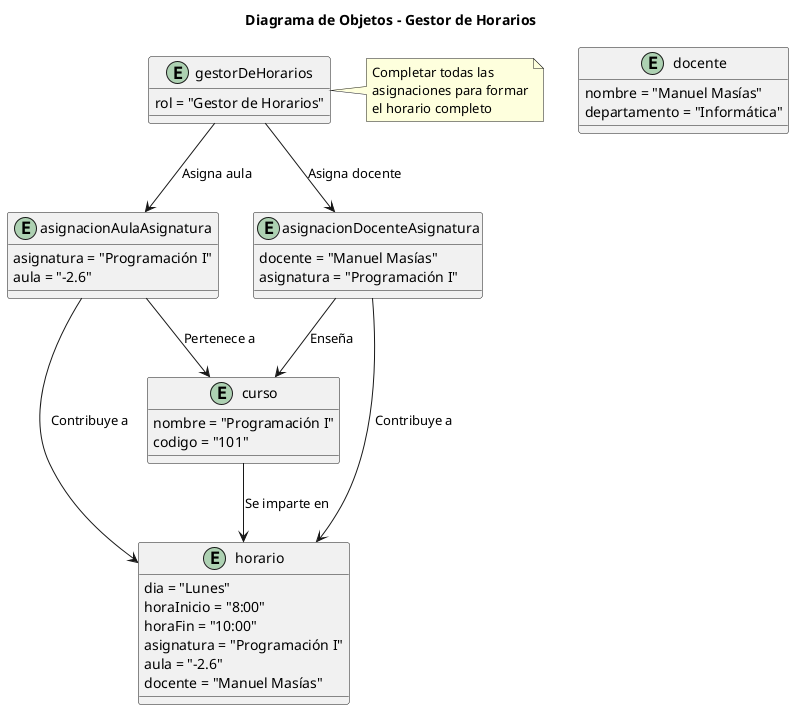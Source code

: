 @startuml
title Diagrama de Objetos - Gestor de Horarios

entity gestorDeHorarios {
    rol = "Gestor de Horarios"
}

entity asignacionAulaAsignatura {
    asignatura = "Programación I"
    aula = "-2.6"
}

entity asignacionDocenteAsignatura {
    docente = "Manuel Masías"
    asignatura = "Programación I"
}

entity horario {
    dia = "Lunes"
    horaInicio = "8:00"
    horaFin = "10:00"
    asignatura = "Programación I"
    aula = "-2.6"
    docente = "Manuel Masías"
}

entity curso {
    nombre = "Programación I"
    codigo = "101"
}

entity docente {
    nombre = "Manuel Masías"
    departamento = "Informática"
}

gestorDeHorarios --> asignacionAulaAsignatura : Asigna aula
gestorDeHorarios --> asignacionDocenteAsignatura : Asigna docente
asignacionAulaAsignatura --> curso : Pertenece a
asignacionDocenteAsignatura --> curso : Enseña
asignacionAulaAsignatura --> horario : Contribuye a
asignacionDocenteAsignatura --> horario : Contribuye a
curso --> horario : Se imparte en

note right of gestorDeHorarios
    Completar todas las
    asignaciones para formar
    el horario completo
end note

@enduml
